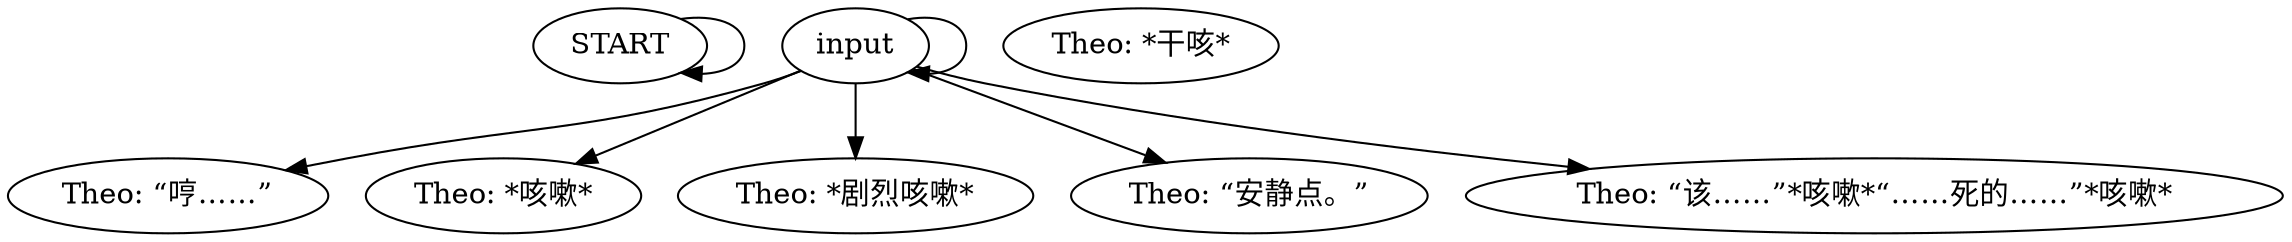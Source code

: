 # WHIRLING F1 / THEO barks
# Theo barks:
# ==================================================
digraph G {
	  0 [label="START"];
	  1 [label="input"];
	  2 [label="Theo: “哼……”"];
	  3 [label="Theo: *干咳*"];
	  4 [label="Theo: *咳嗽*"];
	  5 [label="Theo: *剧烈咳嗽*"];
	  6 [label="Theo: “安静点。”"];
	  7 [label="Theo: “该……”*咳嗽*“……死的……”*咳嗽*"];
	  0 -> 0
	  1 -> 1
	  1 -> 2
	  1 -> 4
	  1 -> 5
	  1 -> 6
	  1 -> 7
}

